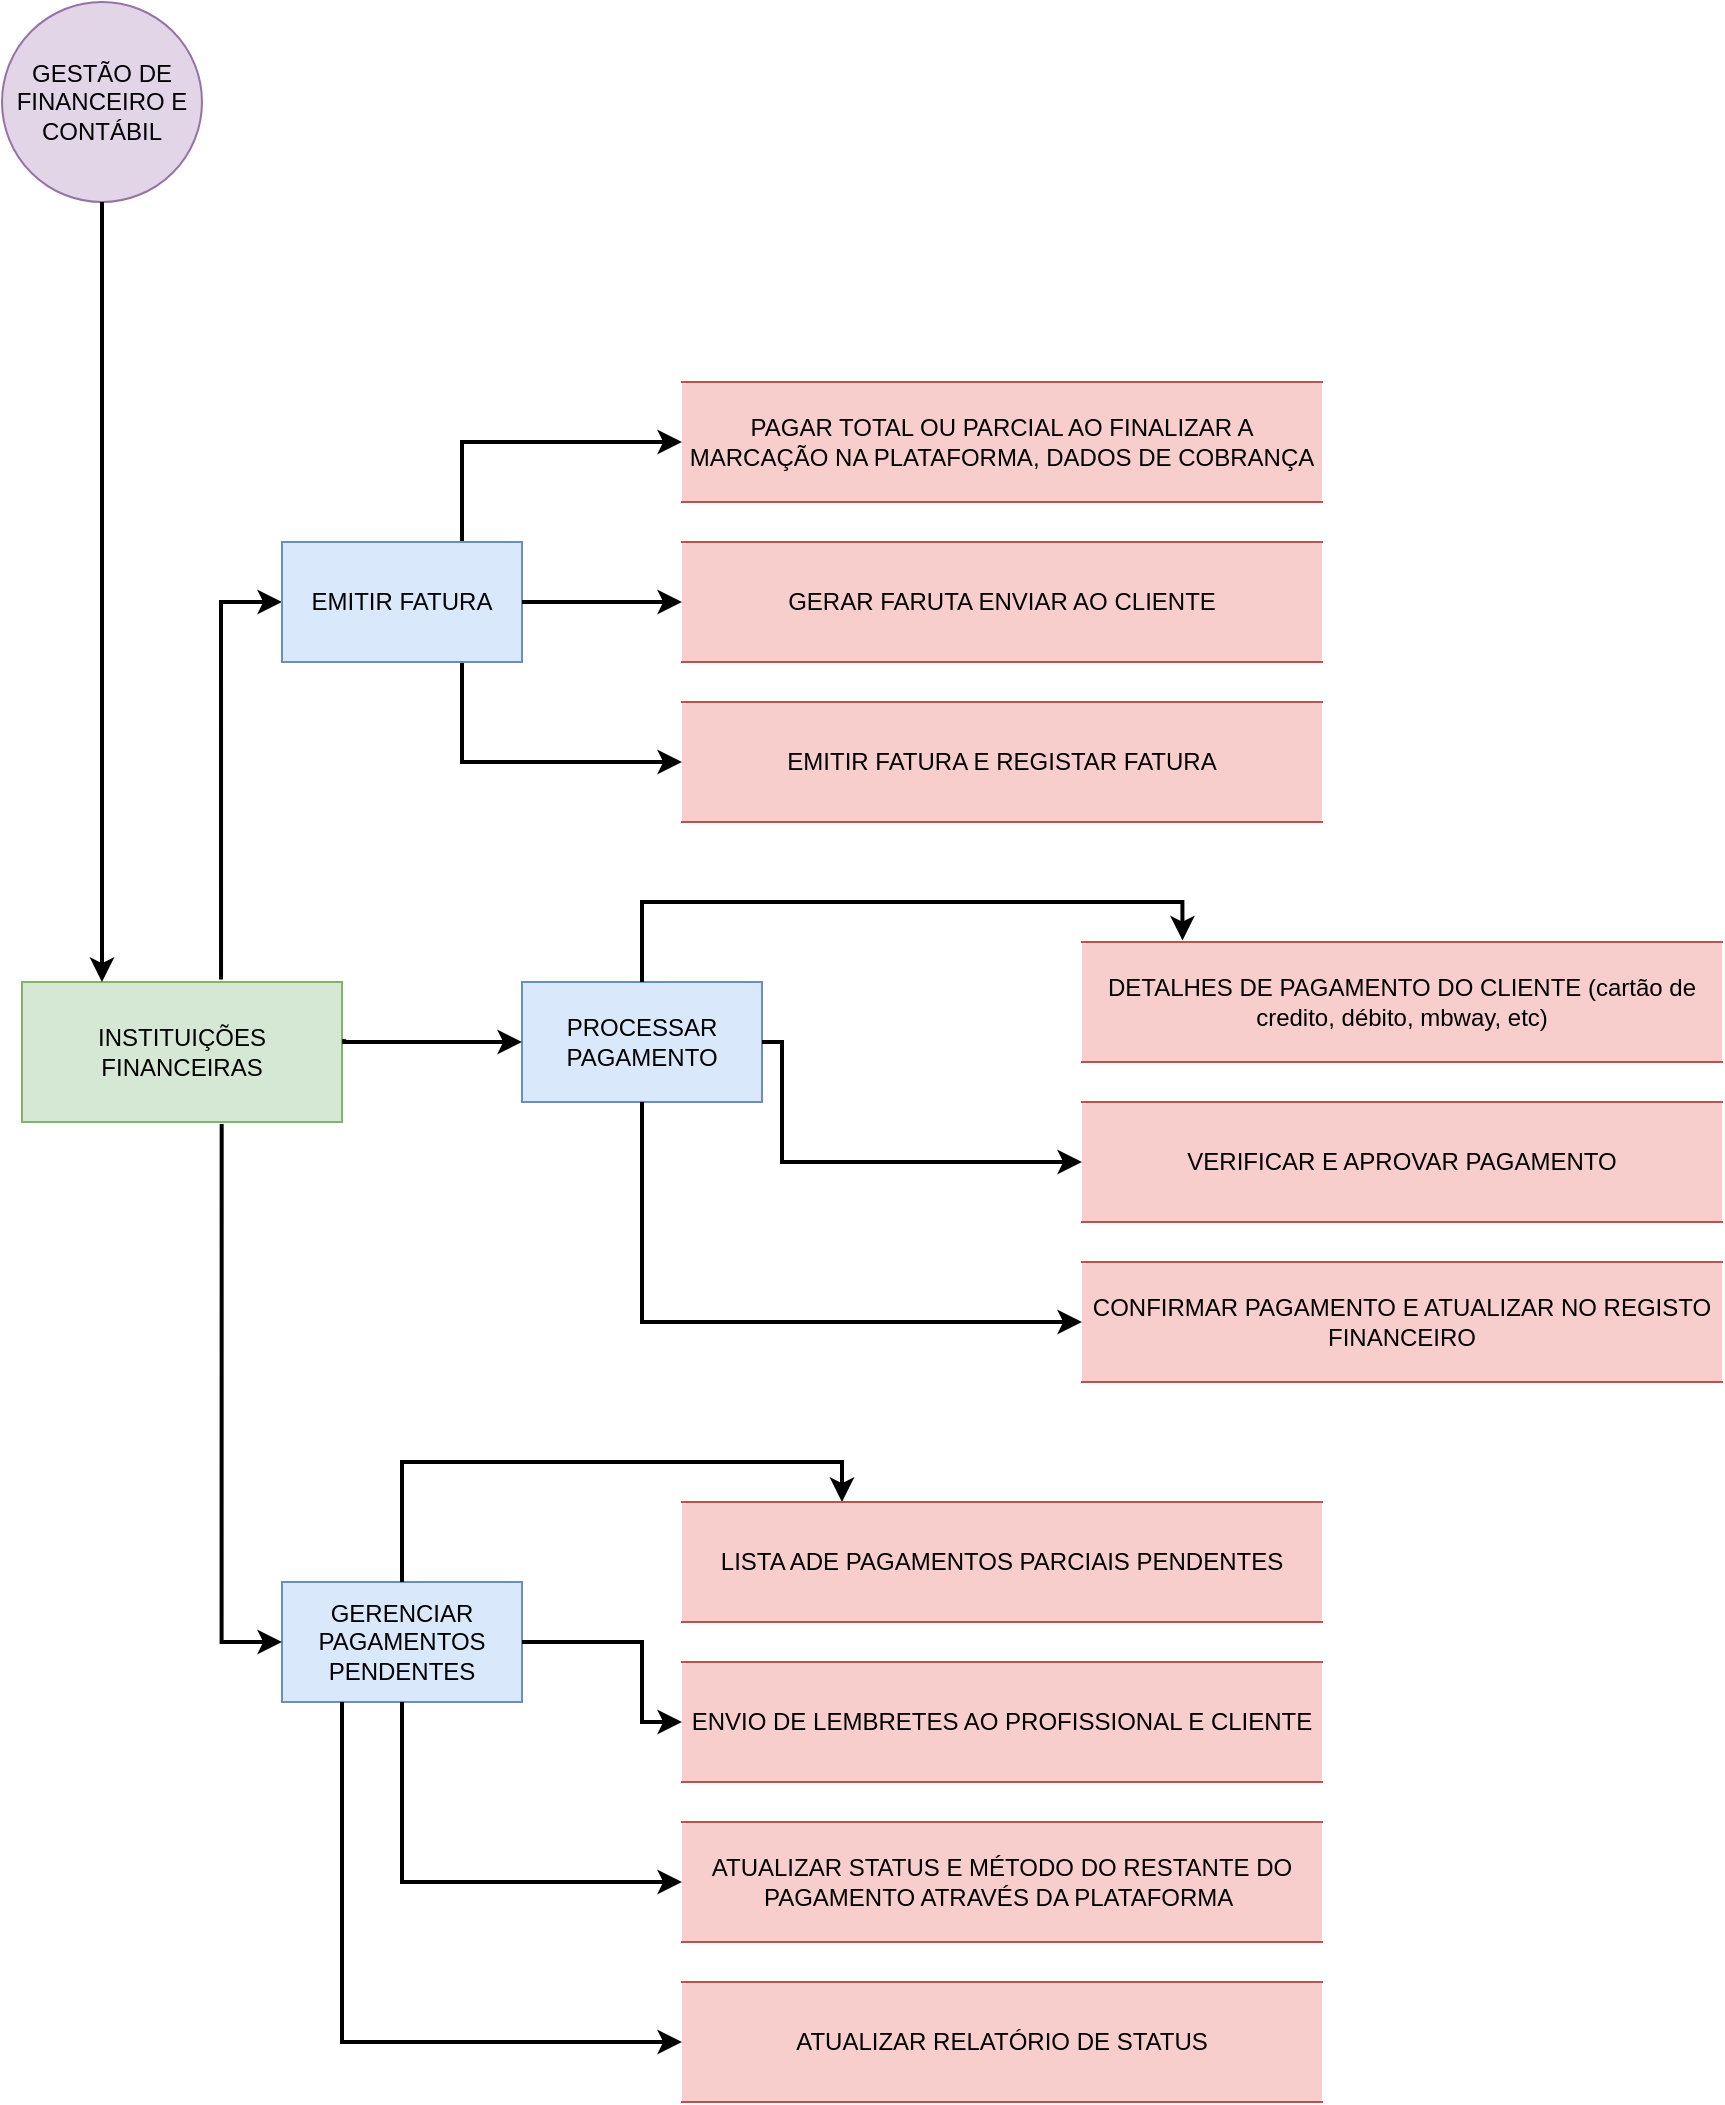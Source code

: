 <mxfile version="24.7.1" type="github">
  <diagram name="Página-1" id="Dr3p4S7zPRtVfybd-5ty">
    <mxGraphModel dx="1290" dy="1726" grid="1" gridSize="10" guides="1" tooltips="1" connect="1" arrows="1" fold="1" page="1" pageScale="1" pageWidth="827" pageHeight="1169" math="0" shadow="0">
      <root>
        <mxCell id="0" />
        <mxCell id="1" parent="0" />
        <mxCell id="Y3ODHWRe5vrafWBGQ1nY-2" value="GERENCIAR PAGAMENTOS PENDENTES" style="rounded=0;whiteSpace=wrap;html=1;fillColor=#dae8fc;strokeColor=#6c8ebf;" parent="1" vertex="1">
          <mxGeometry x="320" y="520" width="120" height="60" as="geometry" />
        </mxCell>
        <mxCell id="Y3ODHWRe5vrafWBGQ1nY-4" value="PROCESSAR PAGAMENTO" style="rounded=0;whiteSpace=wrap;html=1;fillColor=#dae8fc;strokeColor=#6c8ebf;" parent="1" vertex="1">
          <mxGeometry x="440" y="220" width="120" height="60" as="geometry" />
        </mxCell>
        <mxCell id="Y3ODHWRe5vrafWBGQ1nY-10" style="edgeStyle=orthogonalEdgeStyle;rounded=0;orthogonalLoop=1;jettySize=auto;html=1;entryX=0;entryY=0.5;entryDx=0;entryDy=0;strokeWidth=2;exitX=0.75;exitY=0;exitDx=0;exitDy=0;" parent="1" source="X-NtinbLyDAffav8ZQAa-5" target="Y3ODHWRe5vrafWBGQ1nY-15" edge="1">
          <mxGeometry relative="1" as="geometry">
            <mxPoint x="428.284" y="-59.996" as="sourcePoint" />
            <mxPoint x="480" y="11.72" as="targetPoint" />
          </mxGeometry>
        </mxCell>
        <mxCell id="Y3ODHWRe5vrafWBGQ1nY-11" style="edgeStyle=orthogonalEdgeStyle;rounded=0;orthogonalLoop=1;jettySize=auto;html=1;strokeWidth=2;exitX=0.75;exitY=1;exitDx=0;exitDy=0;entryX=0;entryY=0.5;entryDx=0;entryDy=0;" parent="1" source="X-NtinbLyDAffav8ZQAa-5" target="Y3ODHWRe5vrafWBGQ1nY-21" edge="1">
          <mxGeometry relative="1" as="geometry">
            <mxPoint x="410" y="95" as="sourcePoint" />
            <mxPoint x="410" y="245" as="targetPoint" />
            <Array as="points" />
          </mxGeometry>
        </mxCell>
        <mxCell id="Y3ODHWRe5vrafWBGQ1nY-13" style="edgeStyle=orthogonalEdgeStyle;rounded=0;orthogonalLoop=1;jettySize=auto;html=1;strokeWidth=2;exitX=0.622;exitY=-0.018;exitDx=0;exitDy=0;entryX=0;entryY=0.5;entryDx=0;entryDy=0;exitPerimeter=0;" parent="1" source="X-NtinbLyDAffav8ZQAa-2" target="X-NtinbLyDAffav8ZQAa-5" edge="1">
          <mxGeometry relative="1" as="geometry">
            <mxPoint x="270" as="sourcePoint" />
            <mxPoint x="290" y="50" as="targetPoint" />
            <Array as="points">
              <mxPoint x="290" y="30" />
            </Array>
          </mxGeometry>
        </mxCell>
        <mxCell id="Y3ODHWRe5vrafWBGQ1nY-15" value="PAGAR TOTAL OU PARCIAL AO FINALIZAR A MARCAÇÃO NA PLATAFORMA, DADOS DE COBRANÇA" style="shape=partialRectangle;whiteSpace=wrap;html=1;left=0;right=0;fillColor=#f8cecc;strokeColor=#b85450;" parent="1" vertex="1">
          <mxGeometry x="520" y="-80" width="320" height="60" as="geometry" />
        </mxCell>
        <mxCell id="Y3ODHWRe5vrafWBGQ1nY-16" value="GERAR FARUTA ENVIAR AO CLIENTE" style="shape=partialRectangle;whiteSpace=wrap;html=1;left=0;right=0;fillColor=#f8cecc;strokeColor=#b85450;" parent="1" vertex="1">
          <mxGeometry x="520" width="320" height="60" as="geometry" />
        </mxCell>
        <mxCell id="Y3ODHWRe5vrafWBGQ1nY-21" value="EMITIR FATURA E REGISTAR FATURA" style="shape=partialRectangle;whiteSpace=wrap;html=1;left=0;right=0;fillColor=#f8cecc;strokeColor=#b85450;" parent="1" vertex="1">
          <mxGeometry x="520" y="80" width="320" height="60" as="geometry" />
        </mxCell>
        <mxCell id="Y3ODHWRe5vrafWBGQ1nY-27" value="DETALHES DE PAGAMENTO DO CLIENTE (cartão de credito, débito, mbway, etc)" style="shape=partialRectangle;whiteSpace=wrap;html=1;left=0;right=0;fillColor=#f8cecc;strokeColor=#b85450;" parent="1" vertex="1">
          <mxGeometry x="720" y="200" width="320" height="60" as="geometry" />
        </mxCell>
        <mxCell id="X-NtinbLyDAffav8ZQAa-1" value="GESTÃO DE FINANCEIRO E CONTÁBIL" style="ellipse;whiteSpace=wrap;html=1;aspect=fixed;fillColor=#e1d5e7;strokeColor=#9673a6;" parent="1" vertex="1">
          <mxGeometry x="180" y="-270" width="100" height="100" as="geometry" />
        </mxCell>
        <mxCell id="X-NtinbLyDAffav8ZQAa-2" value="INSTITUIÇÕES FINANCEIRAS" style="rounded=0;whiteSpace=wrap;html=1;fillColor=#d5e8d4;strokeColor=#82b366;" parent="1" vertex="1">
          <mxGeometry x="190" y="220" width="160" height="70" as="geometry" />
        </mxCell>
        <mxCell id="X-NtinbLyDAffav8ZQAa-4" style="edgeStyle=orthogonalEdgeStyle;rounded=0;orthogonalLoop=1;jettySize=auto;html=1;strokeWidth=2;entryX=0.25;entryY=0;entryDx=0;entryDy=0;exitX=0.5;exitY=1;exitDx=0;exitDy=0;" parent="1" source="X-NtinbLyDAffav8ZQAa-1" target="X-NtinbLyDAffav8ZQAa-2" edge="1">
          <mxGeometry relative="1" as="geometry">
            <mxPoint x="238" y="110" as="sourcePoint" />
            <mxPoint x="220" y="250" as="targetPoint" />
            <Array as="points" />
          </mxGeometry>
        </mxCell>
        <mxCell id="X-NtinbLyDAffav8ZQAa-5" value="EMITIR FATURA" style="rounded=0;whiteSpace=wrap;html=1;fillColor=#dae8fc;strokeColor=#6c8ebf;" parent="1" vertex="1">
          <mxGeometry x="320" width="120" height="60" as="geometry" />
        </mxCell>
        <mxCell id="X-NtinbLyDAffav8ZQAa-6" style="edgeStyle=orthogonalEdgeStyle;rounded=0;orthogonalLoop=1;jettySize=auto;html=1;strokeWidth=2;entryX=0;entryY=0.5;entryDx=0;entryDy=0;exitX=1.007;exitY=0.408;exitDx=0;exitDy=0;exitPerimeter=0;" parent="1" source="X-NtinbLyDAffav8ZQAa-2" target="Y3ODHWRe5vrafWBGQ1nY-4" edge="1">
          <mxGeometry relative="1" as="geometry">
            <mxPoint x="380" y="250" as="sourcePoint" />
            <mxPoint x="510" y="190" as="targetPoint" />
            <Array as="points">
              <mxPoint x="351" y="250" />
            </Array>
          </mxGeometry>
        </mxCell>
        <mxCell id="X-NtinbLyDAffav8ZQAa-7" style="edgeStyle=orthogonalEdgeStyle;rounded=0;orthogonalLoop=1;jettySize=auto;html=1;strokeWidth=2;exitX=0.5;exitY=0;exitDx=0;exitDy=0;entryX=0.157;entryY=-0.013;entryDx=0;entryDy=0;entryPerimeter=0;" parent="1" source="Y3ODHWRe5vrafWBGQ1nY-4" target="Y3ODHWRe5vrafWBGQ1nY-27" edge="1">
          <mxGeometry relative="1" as="geometry">
            <mxPoint x="580" y="330" as="sourcePoint" />
            <mxPoint x="670" y="170" as="targetPoint" />
            <Array as="points">
              <mxPoint x="500" y="180" />
              <mxPoint x="770" y="180" />
            </Array>
          </mxGeometry>
        </mxCell>
        <mxCell id="X-NtinbLyDAffav8ZQAa-9" value="VERIFICAR E APROVAR PAGAMENTO" style="shape=partialRectangle;whiteSpace=wrap;html=1;left=0;right=0;fillColor=#f8cecc;strokeColor=#b85450;" parent="1" vertex="1">
          <mxGeometry x="720" y="280" width="320" height="60" as="geometry" />
        </mxCell>
        <mxCell id="X-NtinbLyDAffav8ZQAa-10" style="edgeStyle=orthogonalEdgeStyle;rounded=0;orthogonalLoop=1;jettySize=auto;html=1;strokeWidth=2;exitX=1;exitY=0.5;exitDx=0;exitDy=0;entryX=0;entryY=0.5;entryDx=0;entryDy=0;" parent="1" source="Y3ODHWRe5vrafWBGQ1nY-4" target="X-NtinbLyDAffav8ZQAa-9" edge="1">
          <mxGeometry relative="1" as="geometry">
            <mxPoint x="460" y="420" as="sourcePoint" />
            <mxPoint x="700" y="310" as="targetPoint" />
            <Array as="points">
              <mxPoint x="570" y="250" />
              <mxPoint x="570" y="310" />
            </Array>
          </mxGeometry>
        </mxCell>
        <mxCell id="X-NtinbLyDAffav8ZQAa-11" style="edgeStyle=orthogonalEdgeStyle;rounded=0;orthogonalLoop=1;jettySize=auto;html=1;strokeWidth=2;entryX=0;entryY=0.5;entryDx=0;entryDy=0;exitX=0.5;exitY=1;exitDx=0;exitDy=0;" parent="1" source="Y3ODHWRe5vrafWBGQ1nY-4" target="X-NtinbLyDAffav8ZQAa-12" edge="1">
          <mxGeometry relative="1" as="geometry">
            <mxPoint x="500" y="310" as="sourcePoint" />
            <mxPoint x="635" y="409" as="targetPoint" />
            <Array as="points">
              <mxPoint x="500" y="390" />
            </Array>
          </mxGeometry>
        </mxCell>
        <mxCell id="X-NtinbLyDAffav8ZQAa-12" value="CONFIRMAR PAGAMENTO E ATUALIZAR NO REGISTO FINANCEIRO" style="shape=partialRectangle;whiteSpace=wrap;html=1;left=0;right=0;fillColor=#f8cecc;strokeColor=#b85450;" parent="1" vertex="1">
          <mxGeometry x="720" y="360" width="320" height="60" as="geometry" />
        </mxCell>
        <mxCell id="X-NtinbLyDAffav8ZQAa-13" style="edgeStyle=orthogonalEdgeStyle;rounded=0;orthogonalLoop=1;jettySize=auto;html=1;strokeWidth=2;entryX=0;entryY=0.5;entryDx=0;entryDy=0;exitX=0.624;exitY=1.014;exitDx=0;exitDy=0;exitPerimeter=0;" parent="1" source="X-NtinbLyDAffav8ZQAa-2" target="Y3ODHWRe5vrafWBGQ1nY-2" edge="1">
          <mxGeometry relative="1" as="geometry">
            <mxPoint x="290" y="310" as="sourcePoint" />
            <mxPoint x="370" y="365" as="targetPoint" />
            <Array as="points">
              <mxPoint x="290" y="550" />
            </Array>
          </mxGeometry>
        </mxCell>
        <mxCell id="X-NtinbLyDAffav8ZQAa-14" style="edgeStyle=orthogonalEdgeStyle;rounded=0;orthogonalLoop=1;jettySize=auto;html=1;strokeWidth=2;exitX=0.5;exitY=0;exitDx=0;exitDy=0;entryX=0.25;entryY=0;entryDx=0;entryDy=0;" parent="1" source="Y3ODHWRe5vrafWBGQ1nY-2" target="X-NtinbLyDAffav8ZQAa-15" edge="1">
          <mxGeometry relative="1" as="geometry">
            <mxPoint x="400" y="500" as="sourcePoint" />
            <mxPoint x="670" y="479" as="targetPoint" />
            <Array as="points">
              <mxPoint x="380" y="460" />
              <mxPoint x="600" y="460" />
            </Array>
          </mxGeometry>
        </mxCell>
        <mxCell id="X-NtinbLyDAffav8ZQAa-15" value="LISTA ADE PAGAMENTOS PARCIAIS PENDENTES" style="shape=partialRectangle;whiteSpace=wrap;html=1;left=0;right=0;fillColor=#f8cecc;strokeColor=#b85450;" parent="1" vertex="1">
          <mxGeometry x="520" y="480" width="320" height="60" as="geometry" />
        </mxCell>
        <mxCell id="X-NtinbLyDAffav8ZQAa-17" value="ENVIO DE LEMBRETES AO PROFISSIONAL E CLIENTE" style="shape=partialRectangle;whiteSpace=wrap;html=1;left=0;right=0;fillColor=#f8cecc;strokeColor=#b85450;" parent="1" vertex="1">
          <mxGeometry x="520" y="560" width="320" height="60" as="geometry" />
        </mxCell>
        <mxCell id="X-NtinbLyDAffav8ZQAa-18" value="ATUALIZAR STATUS E MÉTODO DO RESTANTE DO PAGAMENTO ATRAVÉS DA PLATAFORMA&amp;nbsp;" style="shape=partialRectangle;whiteSpace=wrap;html=1;left=0;right=0;fillColor=#f8cecc;strokeColor=#b85450;" parent="1" vertex="1">
          <mxGeometry x="520" y="640" width="320" height="60" as="geometry" />
        </mxCell>
        <mxCell id="X-NtinbLyDAffav8ZQAa-19" style="edgeStyle=orthogonalEdgeStyle;rounded=0;orthogonalLoop=1;jettySize=auto;html=1;strokeWidth=2;entryX=0;entryY=0.5;entryDx=0;entryDy=0;exitX=1;exitY=0.5;exitDx=0;exitDy=0;" parent="1" source="Y3ODHWRe5vrafWBGQ1nY-2" target="X-NtinbLyDAffav8ZQAa-17" edge="1">
          <mxGeometry relative="1" as="geometry">
            <mxPoint x="390" y="610" as="sourcePoint" />
            <mxPoint x="500" y="730" as="targetPoint" />
            <Array as="points">
              <mxPoint x="500" y="550" />
              <mxPoint x="500" y="590" />
            </Array>
          </mxGeometry>
        </mxCell>
        <mxCell id="X-NtinbLyDAffav8ZQAa-20" style="edgeStyle=orthogonalEdgeStyle;rounded=0;orthogonalLoop=1;jettySize=auto;html=1;strokeWidth=2;exitX=0.5;exitY=1;exitDx=0;exitDy=0;entryX=0;entryY=0.5;entryDx=0;entryDy=0;" parent="1" source="Y3ODHWRe5vrafWBGQ1nY-2" target="X-NtinbLyDAffav8ZQAa-18" edge="1">
          <mxGeometry relative="1" as="geometry">
            <mxPoint x="380" y="600" as="sourcePoint" />
            <mxPoint x="500" y="690" as="targetPoint" />
            <Array as="points">
              <mxPoint x="380" y="670" />
            </Array>
          </mxGeometry>
        </mxCell>
        <mxCell id="X-NtinbLyDAffav8ZQAa-26" style="edgeStyle=orthogonalEdgeStyle;rounded=0;orthogonalLoop=1;jettySize=auto;html=1;entryX=0;entryY=0.5;entryDx=0;entryDy=0;strokeWidth=2;exitX=1;exitY=0.5;exitDx=0;exitDy=0;" parent="1" source="X-NtinbLyDAffav8ZQAa-5" target="Y3ODHWRe5vrafWBGQ1nY-16" edge="1">
          <mxGeometry relative="1" as="geometry">
            <mxPoint x="420" y="10" as="sourcePoint" />
            <mxPoint x="530" y="-40" as="targetPoint" />
          </mxGeometry>
        </mxCell>
        <mxCell id="X-NtinbLyDAffav8ZQAa-30" style="edgeStyle=orthogonalEdgeStyle;rounded=0;orthogonalLoop=1;jettySize=auto;html=1;strokeWidth=2;exitX=0.25;exitY=1;exitDx=0;exitDy=0;entryX=0;entryY=0.5;entryDx=0;entryDy=0;" parent="1" source="Y3ODHWRe5vrafWBGQ1nY-2" target="WGJ1yOBd-5Rp__hc_8A--1" edge="1">
          <mxGeometry relative="1" as="geometry">
            <mxPoint x="230.48" y="640" as="sourcePoint" />
            <mxPoint x="320" y="790" as="targetPoint" />
            <Array as="points">
              <mxPoint x="350" y="750" />
            </Array>
          </mxGeometry>
        </mxCell>
        <mxCell id="WGJ1yOBd-5Rp__hc_8A--1" value="ATUALIZAR RELATÓRIO DE STATUS" style="shape=partialRectangle;whiteSpace=wrap;html=1;left=0;right=0;fillColor=#f8cecc;strokeColor=#b85450;" vertex="1" parent="1">
          <mxGeometry x="520" y="720" width="320" height="60" as="geometry" />
        </mxCell>
      </root>
    </mxGraphModel>
  </diagram>
</mxfile>
